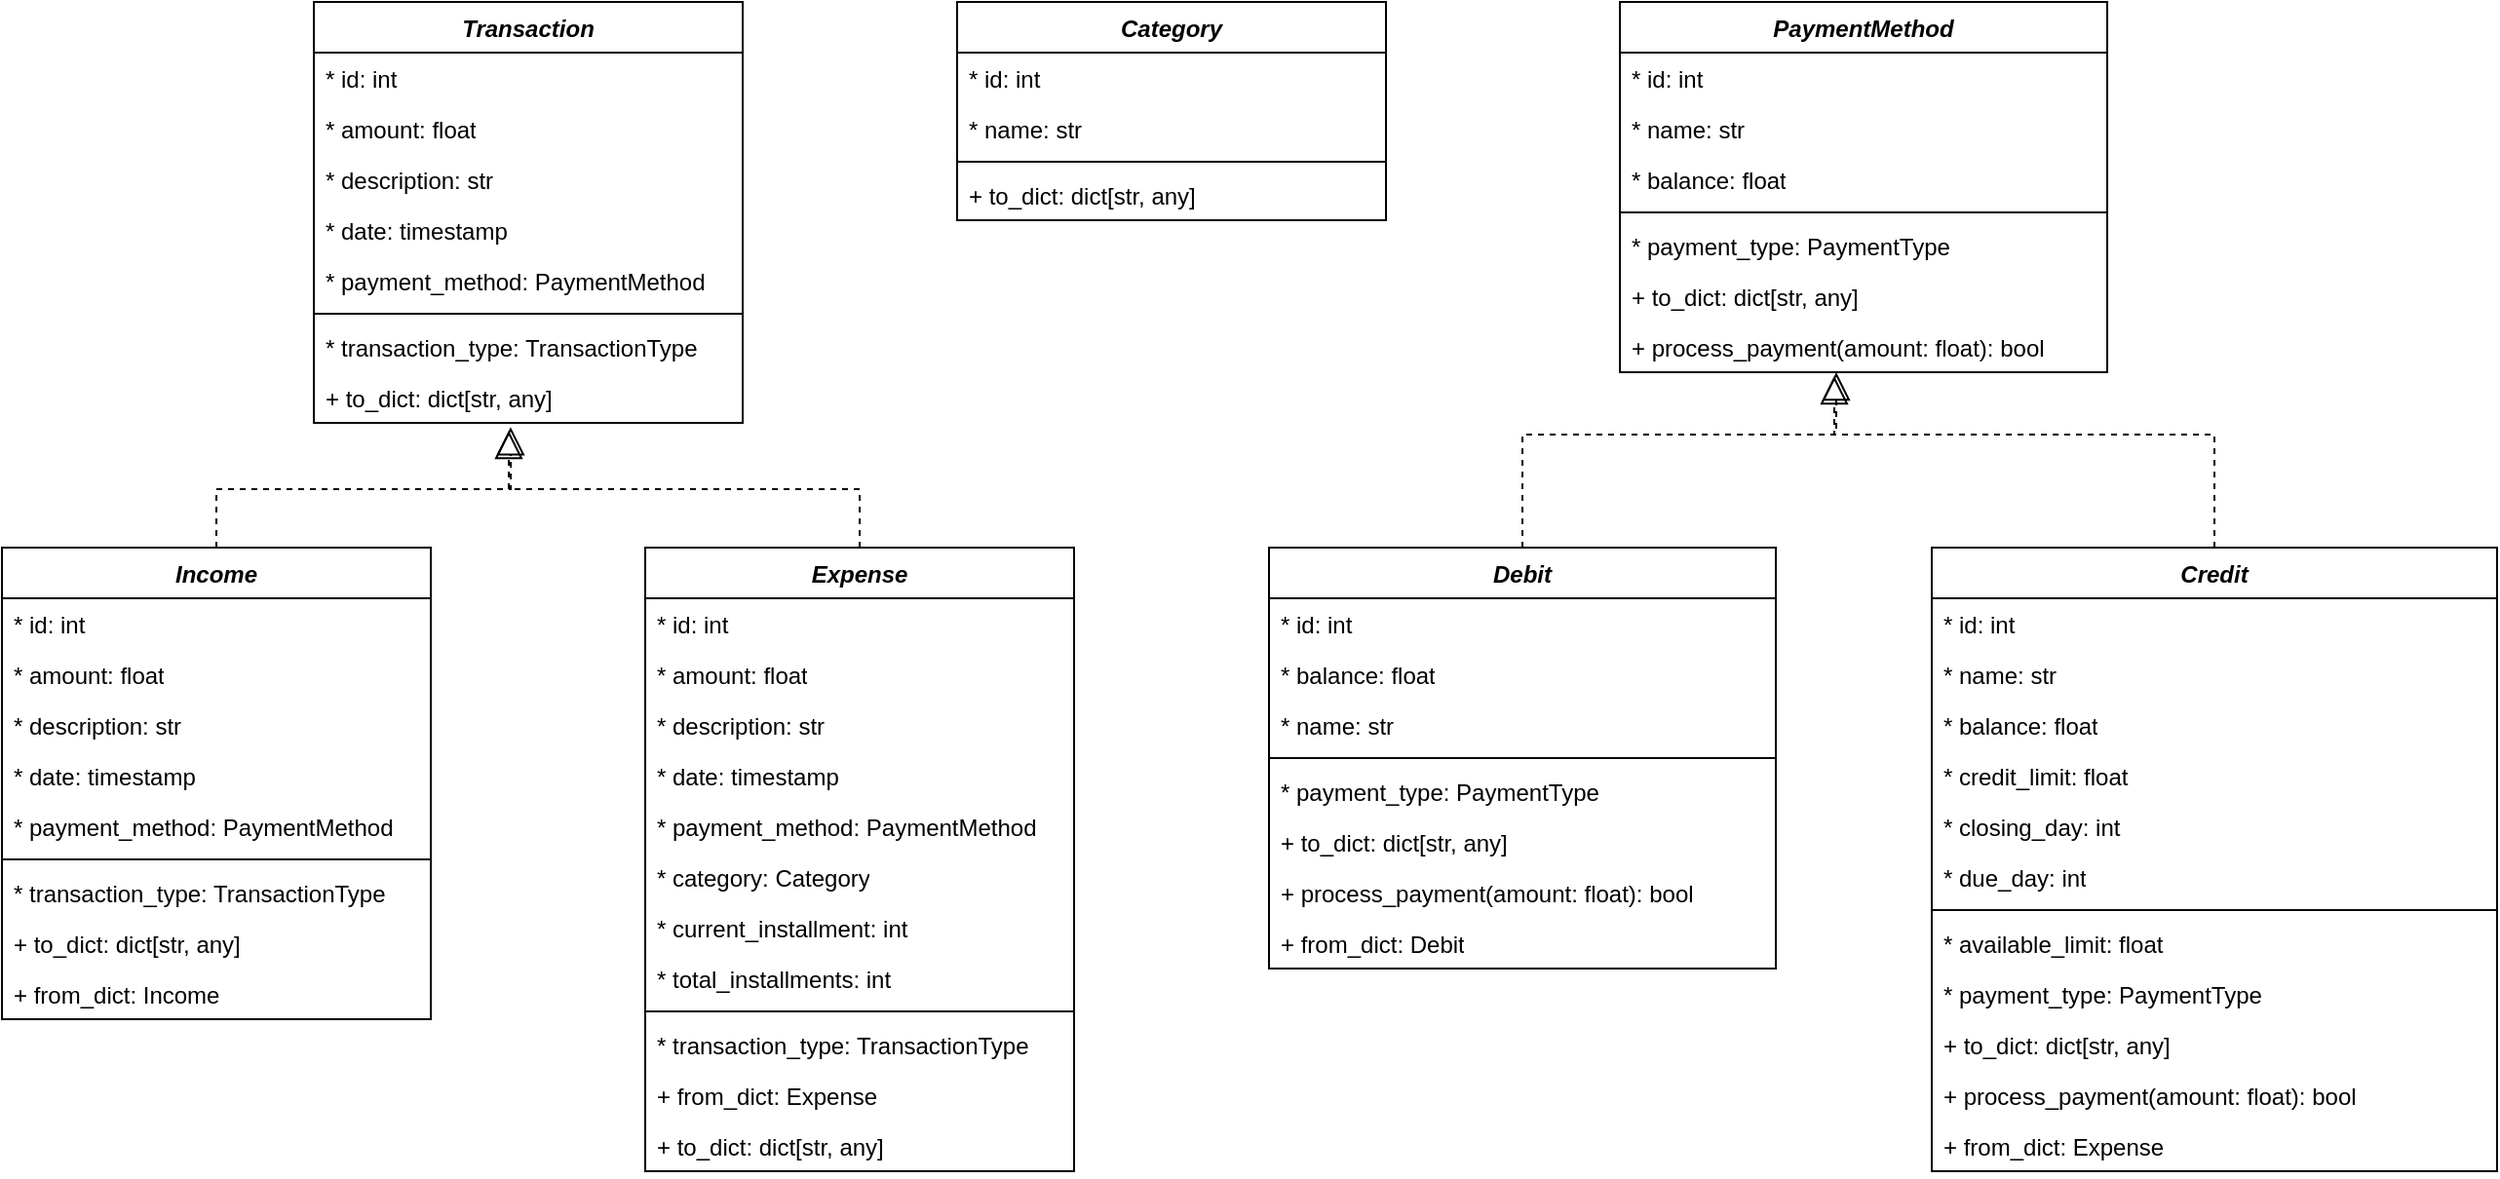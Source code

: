 <mxfile version="27.0.5">
  <diagram name="Página-1" id="glJOcvaWONBNWKPFWCOH">
    <mxGraphModel dx="1646" dy="1798" grid="1" gridSize="10" guides="1" tooltips="1" connect="1" arrows="1" fold="1" page="1" pageScale="1" pageWidth="827" pageHeight="1169" math="0" shadow="0">
      <root>
        <mxCell id="0" />
        <mxCell id="1" parent="0" />
        <mxCell id="y29wwgT0Upa1jef-TGFV-1" value="&lt;i&gt;Transaction&lt;/i&gt;" style="swimlane;fontStyle=1;align=center;verticalAlign=top;childLayout=stackLayout;horizontal=1;startSize=26;horizontalStack=0;resizeParent=1;resizeParentMax=0;resizeLast=0;collapsible=1;marginBottom=0;whiteSpace=wrap;html=1;" parent="1" vertex="1">
          <mxGeometry x="-100" y="-120" width="220" height="216" as="geometry" />
        </mxCell>
        <mxCell id="y29wwgT0Upa1jef-TGFV-2" value="* id: int" style="text;strokeColor=none;fillColor=none;align=left;verticalAlign=top;spacingLeft=4;spacingRight=4;overflow=hidden;rotatable=0;points=[[0,0.5],[1,0.5]];portConstraint=eastwest;whiteSpace=wrap;html=1;" parent="y29wwgT0Upa1jef-TGFV-1" vertex="1">
          <mxGeometry y="26" width="220" height="26" as="geometry" />
        </mxCell>
        <mxCell id="y29wwgT0Upa1jef-TGFV-10" value="*&amp;nbsp;amount: float" style="text;strokeColor=none;fillColor=none;align=left;verticalAlign=top;spacingLeft=4;spacingRight=4;overflow=hidden;rotatable=0;points=[[0,0.5],[1,0.5]];portConstraint=eastwest;whiteSpace=wrap;html=1;" parent="y29wwgT0Upa1jef-TGFV-1" vertex="1">
          <mxGeometry y="52" width="220" height="26" as="geometry" />
        </mxCell>
        <mxCell id="y29wwgT0Upa1jef-TGFV-9" value="*&amp;nbsp;description: str" style="text;strokeColor=none;fillColor=none;align=left;verticalAlign=top;spacingLeft=4;spacingRight=4;overflow=hidden;rotatable=0;points=[[0,0.5],[1,0.5]];portConstraint=eastwest;whiteSpace=wrap;html=1;" parent="y29wwgT0Upa1jef-TGFV-1" vertex="1">
          <mxGeometry y="78" width="220" height="26" as="geometry" />
        </mxCell>
        <mxCell id="y29wwgT0Upa1jef-TGFV-8" value="*&amp;nbsp;date: timestamp" style="text;strokeColor=none;fillColor=none;align=left;verticalAlign=top;spacingLeft=4;spacingRight=4;overflow=hidden;rotatable=0;points=[[0,0.5],[1,0.5]];portConstraint=eastwest;whiteSpace=wrap;html=1;" parent="y29wwgT0Upa1jef-TGFV-1" vertex="1">
          <mxGeometry y="104" width="220" height="26" as="geometry" />
        </mxCell>
        <mxCell id="y29wwgT0Upa1jef-TGFV-5" value="* payment_method: PaymentMethod" style="text;strokeColor=none;fillColor=none;align=left;verticalAlign=top;spacingLeft=4;spacingRight=4;overflow=hidden;rotatable=0;points=[[0,0.5],[1,0.5]];portConstraint=eastwest;whiteSpace=wrap;html=1;" parent="y29wwgT0Upa1jef-TGFV-1" vertex="1">
          <mxGeometry y="130" width="220" height="26" as="geometry" />
        </mxCell>
        <mxCell id="y29wwgT0Upa1jef-TGFV-3" value="" style="line;strokeWidth=1;fillColor=none;align=left;verticalAlign=middle;spacingTop=-1;spacingLeft=3;spacingRight=3;rotatable=0;labelPosition=right;points=[];portConstraint=eastwest;strokeColor=inherit;" parent="y29wwgT0Upa1jef-TGFV-1" vertex="1">
          <mxGeometry y="156" width="220" height="8" as="geometry" />
        </mxCell>
        <mxCell id="m9dHpaMrici153sOGZXo-1" value="* transaction_type: TransactionType" style="text;strokeColor=none;fillColor=none;align=left;verticalAlign=top;spacingLeft=4;spacingRight=4;overflow=hidden;rotatable=0;points=[[0,0.5],[1,0.5]];portConstraint=eastwest;whiteSpace=wrap;html=1;" vertex="1" parent="y29wwgT0Upa1jef-TGFV-1">
          <mxGeometry y="164" width="220" height="26" as="geometry" />
        </mxCell>
        <mxCell id="y29wwgT0Upa1jef-TGFV-4" value="+ to_dict: dict[str, any]" style="text;strokeColor=none;fillColor=none;align=left;verticalAlign=top;spacingLeft=4;spacingRight=4;overflow=hidden;rotatable=0;points=[[0,0.5],[1,0.5]];portConstraint=eastwest;whiteSpace=wrap;html=1;" parent="y29wwgT0Upa1jef-TGFV-1" vertex="1">
          <mxGeometry y="190" width="220" height="26" as="geometry" />
        </mxCell>
        <mxCell id="y29wwgT0Upa1jef-TGFV-11" value="&lt;i&gt;Income&lt;/i&gt;" style="swimlane;fontStyle=1;align=center;verticalAlign=top;childLayout=stackLayout;horizontal=1;startSize=26;horizontalStack=0;resizeParent=1;resizeParentMax=0;resizeLast=0;collapsible=1;marginBottom=0;whiteSpace=wrap;html=1;" parent="1" vertex="1">
          <mxGeometry x="-260" y="160" width="220" height="242" as="geometry" />
        </mxCell>
        <mxCell id="m9dHpaMrici153sOGZXo-47" value="* id: int" style="text;strokeColor=none;fillColor=none;align=left;verticalAlign=top;spacingLeft=4;spacingRight=4;overflow=hidden;rotatable=0;points=[[0,0.5],[1,0.5]];portConstraint=eastwest;whiteSpace=wrap;html=1;" vertex="1" parent="y29wwgT0Upa1jef-TGFV-11">
          <mxGeometry y="26" width="220" height="26" as="geometry" />
        </mxCell>
        <mxCell id="m9dHpaMrici153sOGZXo-48" value="*&amp;nbsp;amount: float" style="text;strokeColor=none;fillColor=none;align=left;verticalAlign=top;spacingLeft=4;spacingRight=4;overflow=hidden;rotatable=0;points=[[0,0.5],[1,0.5]];portConstraint=eastwest;whiteSpace=wrap;html=1;" vertex="1" parent="y29wwgT0Upa1jef-TGFV-11">
          <mxGeometry y="52" width="220" height="26" as="geometry" />
        </mxCell>
        <mxCell id="m9dHpaMrici153sOGZXo-49" value="*&amp;nbsp;description: str" style="text;strokeColor=none;fillColor=none;align=left;verticalAlign=top;spacingLeft=4;spacingRight=4;overflow=hidden;rotatable=0;points=[[0,0.5],[1,0.5]];portConstraint=eastwest;whiteSpace=wrap;html=1;" vertex="1" parent="y29wwgT0Upa1jef-TGFV-11">
          <mxGeometry y="78" width="220" height="26" as="geometry" />
        </mxCell>
        <mxCell id="m9dHpaMrici153sOGZXo-50" value="*&amp;nbsp;date: timestamp" style="text;strokeColor=none;fillColor=none;align=left;verticalAlign=top;spacingLeft=4;spacingRight=4;overflow=hidden;rotatable=0;points=[[0,0.5],[1,0.5]];portConstraint=eastwest;whiteSpace=wrap;html=1;" vertex="1" parent="y29wwgT0Upa1jef-TGFV-11">
          <mxGeometry y="104" width="220" height="26" as="geometry" />
        </mxCell>
        <mxCell id="m9dHpaMrici153sOGZXo-51" value="* payment_method: PaymentMethod" style="text;strokeColor=none;fillColor=none;align=left;verticalAlign=top;spacingLeft=4;spacingRight=4;overflow=hidden;rotatable=0;points=[[0,0.5],[1,0.5]];portConstraint=eastwest;whiteSpace=wrap;html=1;" vertex="1" parent="y29wwgT0Upa1jef-TGFV-11">
          <mxGeometry y="130" width="220" height="26" as="geometry" />
        </mxCell>
        <mxCell id="y29wwgT0Upa1jef-TGFV-19" value="" style="line;strokeWidth=1;fillColor=none;align=left;verticalAlign=middle;spacingTop=-1;spacingLeft=3;spacingRight=3;rotatable=0;labelPosition=right;points=[];portConstraint=eastwest;strokeColor=inherit;" parent="y29wwgT0Upa1jef-TGFV-11" vertex="1">
          <mxGeometry y="156" width="220" height="8" as="geometry" />
        </mxCell>
        <mxCell id="m9dHpaMrici153sOGZXo-52" value="* transaction_type: TransactionType" style="text;strokeColor=none;fillColor=none;align=left;verticalAlign=top;spacingLeft=4;spacingRight=4;overflow=hidden;rotatable=0;points=[[0,0.5],[1,0.5]];portConstraint=eastwest;whiteSpace=wrap;html=1;" vertex="1" parent="y29wwgT0Upa1jef-TGFV-11">
          <mxGeometry y="164" width="220" height="26" as="geometry" />
        </mxCell>
        <mxCell id="m9dHpaMrici153sOGZXo-59" value="+ to_dict: dict[str, any]" style="text;strokeColor=none;fillColor=none;align=left;verticalAlign=top;spacingLeft=4;spacingRight=4;overflow=hidden;rotatable=0;points=[[0,0.5],[1,0.5]];portConstraint=eastwest;whiteSpace=wrap;html=1;" vertex="1" parent="y29wwgT0Upa1jef-TGFV-11">
          <mxGeometry y="190" width="220" height="26" as="geometry" />
        </mxCell>
        <mxCell id="y29wwgT0Upa1jef-TGFV-20" value="+ from_dict: Income" style="text;strokeColor=none;fillColor=none;align=left;verticalAlign=top;spacingLeft=4;spacingRight=4;overflow=hidden;rotatable=0;points=[[0,0.5],[1,0.5]];portConstraint=eastwest;whiteSpace=wrap;html=1;" parent="y29wwgT0Upa1jef-TGFV-11" vertex="1">
          <mxGeometry y="216" width="220" height="26" as="geometry" />
        </mxCell>
        <mxCell id="y29wwgT0Upa1jef-TGFV-21" value="&lt;i&gt;Expense&lt;/i&gt;" style="swimlane;fontStyle=1;align=center;verticalAlign=top;childLayout=stackLayout;horizontal=1;startSize=26;horizontalStack=0;resizeParent=1;resizeParentMax=0;resizeLast=0;collapsible=1;marginBottom=0;whiteSpace=wrap;html=1;" parent="1" vertex="1">
          <mxGeometry x="70" y="160" width="220" height="320" as="geometry" />
        </mxCell>
        <mxCell id="m9dHpaMrici153sOGZXo-53" value="* id: int" style="text;strokeColor=none;fillColor=none;align=left;verticalAlign=top;spacingLeft=4;spacingRight=4;overflow=hidden;rotatable=0;points=[[0,0.5],[1,0.5]];portConstraint=eastwest;whiteSpace=wrap;html=1;" vertex="1" parent="y29wwgT0Upa1jef-TGFV-21">
          <mxGeometry y="26" width="220" height="26" as="geometry" />
        </mxCell>
        <mxCell id="m9dHpaMrici153sOGZXo-54" value="*&amp;nbsp;amount: float" style="text;strokeColor=none;fillColor=none;align=left;verticalAlign=top;spacingLeft=4;spacingRight=4;overflow=hidden;rotatable=0;points=[[0,0.5],[1,0.5]];portConstraint=eastwest;whiteSpace=wrap;html=1;" vertex="1" parent="y29wwgT0Upa1jef-TGFV-21">
          <mxGeometry y="52" width="220" height="26" as="geometry" />
        </mxCell>
        <mxCell id="m9dHpaMrici153sOGZXo-55" value="*&amp;nbsp;description: str" style="text;strokeColor=none;fillColor=none;align=left;verticalAlign=top;spacingLeft=4;spacingRight=4;overflow=hidden;rotatable=0;points=[[0,0.5],[1,0.5]];portConstraint=eastwest;whiteSpace=wrap;html=1;" vertex="1" parent="y29wwgT0Upa1jef-TGFV-21">
          <mxGeometry y="78" width="220" height="26" as="geometry" />
        </mxCell>
        <mxCell id="m9dHpaMrici153sOGZXo-56" value="*&amp;nbsp;date: timestamp" style="text;strokeColor=none;fillColor=none;align=left;verticalAlign=top;spacingLeft=4;spacingRight=4;overflow=hidden;rotatable=0;points=[[0,0.5],[1,0.5]];portConstraint=eastwest;whiteSpace=wrap;html=1;" vertex="1" parent="y29wwgT0Upa1jef-TGFV-21">
          <mxGeometry y="104" width="220" height="26" as="geometry" />
        </mxCell>
        <mxCell id="m9dHpaMrici153sOGZXo-57" value="* payment_method: PaymentMethod" style="text;strokeColor=none;fillColor=none;align=left;verticalAlign=top;spacingLeft=4;spacingRight=4;overflow=hidden;rotatable=0;points=[[0,0.5],[1,0.5]];portConstraint=eastwest;whiteSpace=wrap;html=1;" vertex="1" parent="y29wwgT0Upa1jef-TGFV-21">
          <mxGeometry y="130" width="220" height="26" as="geometry" />
        </mxCell>
        <mxCell id="FSlDpaDDa9LVbXW0Pkce-2" value="* category: Category" style="text;strokeColor=none;fillColor=none;align=left;verticalAlign=top;spacingLeft=4;spacingRight=4;overflow=hidden;rotatable=0;points=[[0,0.5],[1,0.5]];portConstraint=eastwest;whiteSpace=wrap;html=1;" parent="y29wwgT0Upa1jef-TGFV-21" vertex="1">
          <mxGeometry y="156" width="220" height="26" as="geometry" />
        </mxCell>
        <mxCell id="y29wwgT0Upa1jef-TGFV-22" value="* current_installment: int" style="text;strokeColor=none;fillColor=none;align=left;verticalAlign=top;spacingLeft=4;spacingRight=4;overflow=hidden;rotatable=0;points=[[0,0.5],[1,0.5]];portConstraint=eastwest;whiteSpace=wrap;html=1;" parent="y29wwgT0Upa1jef-TGFV-21" vertex="1">
          <mxGeometry y="182" width="220" height="26" as="geometry" />
        </mxCell>
        <mxCell id="y29wwgT0Upa1jef-TGFV-23" value="* total_installments: int" style="text;strokeColor=none;fillColor=none;align=left;verticalAlign=top;spacingLeft=4;spacingRight=4;overflow=hidden;rotatable=0;points=[[0,0.5],[1,0.5]];portConstraint=eastwest;whiteSpace=wrap;html=1;" parent="y29wwgT0Upa1jef-TGFV-21" vertex="1">
          <mxGeometry y="208" width="220" height="26" as="geometry" />
        </mxCell>
        <mxCell id="y29wwgT0Upa1jef-TGFV-29" value="" style="line;strokeWidth=1;fillColor=none;align=left;verticalAlign=middle;spacingTop=-1;spacingLeft=3;spacingRight=3;rotatable=0;labelPosition=right;points=[];portConstraint=eastwest;strokeColor=inherit;" parent="y29wwgT0Upa1jef-TGFV-21" vertex="1">
          <mxGeometry y="234" width="220" height="8" as="geometry" />
        </mxCell>
        <mxCell id="m9dHpaMrici153sOGZXo-58" value="* transaction_type: TransactionType" style="text;strokeColor=none;fillColor=none;align=left;verticalAlign=top;spacingLeft=4;spacingRight=4;overflow=hidden;rotatable=0;points=[[0,0.5],[1,0.5]];portConstraint=eastwest;whiteSpace=wrap;html=1;" vertex="1" parent="y29wwgT0Upa1jef-TGFV-21">
          <mxGeometry y="242" width="220" height="26" as="geometry" />
        </mxCell>
        <mxCell id="y29wwgT0Upa1jef-TGFV-30" value="+ from_dict: Expense" style="text;strokeColor=none;fillColor=none;align=left;verticalAlign=top;spacingLeft=4;spacingRight=4;overflow=hidden;rotatable=0;points=[[0,0.5],[1,0.5]];portConstraint=eastwest;whiteSpace=wrap;html=1;" parent="y29wwgT0Upa1jef-TGFV-21" vertex="1">
          <mxGeometry y="268" width="220" height="26" as="geometry" />
        </mxCell>
        <mxCell id="m9dHpaMrici153sOGZXo-60" value="+ to_dict: dict[str, any]" style="text;strokeColor=none;fillColor=none;align=left;verticalAlign=top;spacingLeft=4;spacingRight=4;overflow=hidden;rotatable=0;points=[[0,0.5],[1,0.5]];portConstraint=eastwest;whiteSpace=wrap;html=1;" vertex="1" parent="y29wwgT0Upa1jef-TGFV-21">
          <mxGeometry y="294" width="220" height="26" as="geometry" />
        </mxCell>
        <mxCell id="FSlDpaDDa9LVbXW0Pkce-3" value="&lt;i&gt;Category&lt;/i&gt;" style="swimlane;fontStyle=1;align=center;verticalAlign=top;childLayout=stackLayout;horizontal=1;startSize=26;horizontalStack=0;resizeParent=1;resizeParentMax=0;resizeLast=0;collapsible=1;marginBottom=0;whiteSpace=wrap;html=1;" parent="1" vertex="1">
          <mxGeometry x="230" y="-120" width="220" height="112" as="geometry" />
        </mxCell>
        <mxCell id="FSlDpaDDa9LVbXW0Pkce-4" value="* id: int" style="text;strokeColor=none;fillColor=none;align=left;verticalAlign=top;spacingLeft=4;spacingRight=4;overflow=hidden;rotatable=0;points=[[0,0.5],[1,0.5]];portConstraint=eastwest;whiteSpace=wrap;html=1;" parent="FSlDpaDDa9LVbXW0Pkce-3" vertex="1">
          <mxGeometry y="26" width="220" height="26" as="geometry" />
        </mxCell>
        <mxCell id="FSlDpaDDa9LVbXW0Pkce-7" value="* name: str" style="text;strokeColor=none;fillColor=none;align=left;verticalAlign=top;spacingLeft=4;spacingRight=4;overflow=hidden;rotatable=0;points=[[0,0.5],[1,0.5]];portConstraint=eastwest;whiteSpace=wrap;html=1;" parent="FSlDpaDDa9LVbXW0Pkce-3" vertex="1">
          <mxGeometry y="52" width="220" height="26" as="geometry" />
        </mxCell>
        <mxCell id="FSlDpaDDa9LVbXW0Pkce-5" value="" style="line;strokeWidth=1;fillColor=none;align=left;verticalAlign=middle;spacingTop=-1;spacingLeft=3;spacingRight=3;rotatable=0;labelPosition=right;points=[];portConstraint=eastwest;strokeColor=inherit;" parent="FSlDpaDDa9LVbXW0Pkce-3" vertex="1">
          <mxGeometry y="78" width="220" height="8" as="geometry" />
        </mxCell>
        <mxCell id="FSlDpaDDa9LVbXW0Pkce-6" value="+ to_dict: dict[str, any]" style="text;strokeColor=none;fillColor=none;align=left;verticalAlign=top;spacingLeft=4;spacingRight=4;overflow=hidden;rotatable=0;points=[[0,0.5],[1,0.5]];portConstraint=eastwest;whiteSpace=wrap;html=1;" parent="FSlDpaDDa9LVbXW0Pkce-3" vertex="1">
          <mxGeometry y="86" width="220" height="26" as="geometry" />
        </mxCell>
        <mxCell id="m9dHpaMrici153sOGZXo-6" value="" style="endArrow=block;dashed=1;endFill=0;endSize=12;html=1;rounded=0;entryX=0.459;entryY=1.084;entryDx=0;entryDy=0;entryPerimeter=0;exitX=0.5;exitY=0;exitDx=0;exitDy=0;" edge="1" parent="1" source="y29wwgT0Upa1jef-TGFV-11" target="y29wwgT0Upa1jef-TGFV-4">
          <mxGeometry width="160" relative="1" as="geometry">
            <mxPoint x="-190" y="90" as="sourcePoint" />
            <mxPoint x="-30" y="90" as="targetPoint" />
            <Array as="points">
              <mxPoint x="-150" y="130" />
              <mxPoint x="1" y="130" />
            </Array>
          </mxGeometry>
        </mxCell>
        <mxCell id="m9dHpaMrici153sOGZXo-8" value="" style="endArrow=block;dashed=1;endFill=0;endSize=12;html=1;rounded=0;exitX=0.5;exitY=0;exitDx=0;exitDy=0;" edge="1" parent="1" source="y29wwgT0Upa1jef-TGFV-21">
          <mxGeometry width="160" relative="1" as="geometry">
            <mxPoint x="-140" y="170" as="sourcePoint" />
            <mxPoint y="100" as="targetPoint" />
            <Array as="points">
              <mxPoint x="180" y="130" />
              <mxPoint y="130" />
            </Array>
          </mxGeometry>
        </mxCell>
        <mxCell id="m9dHpaMrici153sOGZXo-9" value="&lt;i&gt;PaymentMethod&lt;/i&gt;" style="swimlane;fontStyle=1;align=center;verticalAlign=top;childLayout=stackLayout;horizontal=1;startSize=26;horizontalStack=0;resizeParent=1;resizeParentMax=0;resizeLast=0;collapsible=1;marginBottom=0;whiteSpace=wrap;html=1;" vertex="1" parent="1">
          <mxGeometry x="570" y="-120" width="250" height="190" as="geometry" />
        </mxCell>
        <mxCell id="m9dHpaMrici153sOGZXo-10" value="* id: int" style="text;strokeColor=none;fillColor=none;align=left;verticalAlign=top;spacingLeft=4;spacingRight=4;overflow=hidden;rotatable=0;points=[[0,0.5],[1,0.5]];portConstraint=eastwest;whiteSpace=wrap;html=1;" vertex="1" parent="m9dHpaMrici153sOGZXo-9">
          <mxGeometry y="26" width="250" height="26" as="geometry" />
        </mxCell>
        <mxCell id="m9dHpaMrici153sOGZXo-11" value="*&amp;nbsp;name: str" style="text;strokeColor=none;fillColor=none;align=left;verticalAlign=top;spacingLeft=4;spacingRight=4;overflow=hidden;rotatable=0;points=[[0,0.5],[1,0.5]];portConstraint=eastwest;whiteSpace=wrap;html=1;" vertex="1" parent="m9dHpaMrici153sOGZXo-9">
          <mxGeometry y="52" width="250" height="26" as="geometry" />
        </mxCell>
        <mxCell id="m9dHpaMrici153sOGZXo-12" value="*&amp;nbsp;balance: float" style="text;strokeColor=none;fillColor=none;align=left;verticalAlign=top;spacingLeft=4;spacingRight=4;overflow=hidden;rotatable=0;points=[[0,0.5],[1,0.5]];portConstraint=eastwest;whiteSpace=wrap;html=1;" vertex="1" parent="m9dHpaMrici153sOGZXo-9">
          <mxGeometry y="78" width="250" height="26" as="geometry" />
        </mxCell>
        <mxCell id="m9dHpaMrici153sOGZXo-16" value="" style="line;strokeWidth=1;fillColor=none;align=left;verticalAlign=middle;spacingTop=-1;spacingLeft=3;spacingRight=3;rotatable=0;labelPosition=right;points=[];portConstraint=eastwest;strokeColor=inherit;" vertex="1" parent="m9dHpaMrici153sOGZXo-9">
          <mxGeometry y="104" width="250" height="8" as="geometry" />
        </mxCell>
        <mxCell id="m9dHpaMrici153sOGZXo-33" value="* payment_type: PaymentType" style="text;strokeColor=none;fillColor=none;align=left;verticalAlign=top;spacingLeft=4;spacingRight=4;overflow=hidden;rotatable=0;points=[[0,0.5],[1,0.5]];portConstraint=eastwest;whiteSpace=wrap;html=1;" vertex="1" parent="m9dHpaMrici153sOGZXo-9">
          <mxGeometry y="112" width="250" height="26" as="geometry" />
        </mxCell>
        <mxCell id="m9dHpaMrici153sOGZXo-17" value="+ to_dict: dict[str, any]" style="text;strokeColor=none;fillColor=none;align=left;verticalAlign=top;spacingLeft=4;spacingRight=4;overflow=hidden;rotatable=0;points=[[0,0.5],[1,0.5]];portConstraint=eastwest;whiteSpace=wrap;html=1;" vertex="1" parent="m9dHpaMrici153sOGZXo-9">
          <mxGeometry y="138" width="250" height="26" as="geometry" />
        </mxCell>
        <mxCell id="m9dHpaMrici153sOGZXo-19" value="+ process_payment(amount: float): bool" style="text;strokeColor=none;fillColor=none;align=left;verticalAlign=top;spacingLeft=4;spacingRight=4;overflow=hidden;rotatable=0;points=[[0,0.5],[1,0.5]];portConstraint=eastwest;whiteSpace=wrap;html=1;" vertex="1" parent="m9dHpaMrici153sOGZXo-9">
          <mxGeometry y="164" width="250" height="26" as="geometry" />
        </mxCell>
        <mxCell id="m9dHpaMrici153sOGZXo-20" value="&lt;i&gt;Debit&lt;/i&gt;" style="swimlane;fontStyle=1;align=center;verticalAlign=top;childLayout=stackLayout;horizontal=1;startSize=26;horizontalStack=0;resizeParent=1;resizeParentMax=0;resizeLast=0;collapsible=1;marginBottom=0;whiteSpace=wrap;html=1;" vertex="1" parent="1">
          <mxGeometry x="390" y="160" width="260" height="216" as="geometry" />
        </mxCell>
        <mxCell id="m9dHpaMrici153sOGZXo-34" value="* id: int" style="text;strokeColor=none;fillColor=none;align=left;verticalAlign=top;spacingLeft=4;spacingRight=4;overflow=hidden;rotatable=0;points=[[0,0.5],[1,0.5]];portConstraint=eastwest;whiteSpace=wrap;html=1;" vertex="1" parent="m9dHpaMrici153sOGZXo-20">
          <mxGeometry y="26" width="260" height="26" as="geometry" />
        </mxCell>
        <mxCell id="m9dHpaMrici153sOGZXo-36" value="*&amp;nbsp;balance: float" style="text;strokeColor=none;fillColor=none;align=left;verticalAlign=top;spacingLeft=4;spacingRight=4;overflow=hidden;rotatable=0;points=[[0,0.5],[1,0.5]];portConstraint=eastwest;whiteSpace=wrap;html=1;" vertex="1" parent="m9dHpaMrici153sOGZXo-20">
          <mxGeometry y="52" width="260" height="26" as="geometry" />
        </mxCell>
        <mxCell id="m9dHpaMrici153sOGZXo-35" value="*&amp;nbsp;name: str" style="text;strokeColor=none;fillColor=none;align=left;verticalAlign=top;spacingLeft=4;spacingRight=4;overflow=hidden;rotatable=0;points=[[0,0.5],[1,0.5]];portConstraint=eastwest;whiteSpace=wrap;html=1;" vertex="1" parent="m9dHpaMrici153sOGZXo-20">
          <mxGeometry y="78" width="260" height="26" as="geometry" />
        </mxCell>
        <mxCell id="m9dHpaMrici153sOGZXo-22" value="" style="line;strokeWidth=1;fillColor=none;align=left;verticalAlign=middle;spacingTop=-1;spacingLeft=3;spacingRight=3;rotatable=0;labelPosition=right;points=[];portConstraint=eastwest;strokeColor=inherit;" vertex="1" parent="m9dHpaMrici153sOGZXo-20">
          <mxGeometry y="104" width="260" height="8" as="geometry" />
        </mxCell>
        <mxCell id="m9dHpaMrici153sOGZXo-40" value="* payment_type: PaymentType" style="text;strokeColor=none;fillColor=none;align=left;verticalAlign=top;spacingLeft=4;spacingRight=4;overflow=hidden;rotatable=0;points=[[0,0.5],[1,0.5]];portConstraint=eastwest;whiteSpace=wrap;html=1;" vertex="1" parent="m9dHpaMrici153sOGZXo-20">
          <mxGeometry y="112" width="260" height="26" as="geometry" />
        </mxCell>
        <mxCell id="m9dHpaMrici153sOGZXo-41" value="+ to_dict: dict[str, any]" style="text;strokeColor=none;fillColor=none;align=left;verticalAlign=top;spacingLeft=4;spacingRight=4;overflow=hidden;rotatable=0;points=[[0,0.5],[1,0.5]];portConstraint=eastwest;whiteSpace=wrap;html=1;" vertex="1" parent="m9dHpaMrici153sOGZXo-20">
          <mxGeometry y="138" width="260" height="26" as="geometry" />
        </mxCell>
        <mxCell id="m9dHpaMrici153sOGZXo-42" value="+ process_payment(amount: float): bool" style="text;strokeColor=none;fillColor=none;align=left;verticalAlign=top;spacingLeft=4;spacingRight=4;overflow=hidden;rotatable=0;points=[[0,0.5],[1,0.5]];portConstraint=eastwest;whiteSpace=wrap;html=1;" vertex="1" parent="m9dHpaMrici153sOGZXo-20">
          <mxGeometry y="164" width="260" height="26" as="geometry" />
        </mxCell>
        <mxCell id="m9dHpaMrici153sOGZXo-23" value="+ from_dict: Debit" style="text;strokeColor=none;fillColor=none;align=left;verticalAlign=top;spacingLeft=4;spacingRight=4;overflow=hidden;rotatable=0;points=[[0,0.5],[1,0.5]];portConstraint=eastwest;whiteSpace=wrap;html=1;" vertex="1" parent="m9dHpaMrici153sOGZXo-20">
          <mxGeometry y="190" width="260" height="26" as="geometry" />
        </mxCell>
        <mxCell id="m9dHpaMrici153sOGZXo-24" value="&lt;i&gt;Credit&lt;/i&gt;" style="swimlane;fontStyle=1;align=center;verticalAlign=top;childLayout=stackLayout;horizontal=1;startSize=26;horizontalStack=0;resizeParent=1;resizeParentMax=0;resizeLast=0;collapsible=1;marginBottom=0;whiteSpace=wrap;html=1;" vertex="1" parent="1">
          <mxGeometry x="730" y="160" width="290" height="320" as="geometry" />
        </mxCell>
        <mxCell id="m9dHpaMrici153sOGZXo-37" value="* id: int" style="text;strokeColor=none;fillColor=none;align=left;verticalAlign=top;spacingLeft=4;spacingRight=4;overflow=hidden;rotatable=0;points=[[0,0.5],[1,0.5]];portConstraint=eastwest;whiteSpace=wrap;html=1;" vertex="1" parent="m9dHpaMrici153sOGZXo-24">
          <mxGeometry y="26" width="290" height="26" as="geometry" />
        </mxCell>
        <mxCell id="m9dHpaMrici153sOGZXo-38" value="*&amp;nbsp;name: str" style="text;strokeColor=none;fillColor=none;align=left;verticalAlign=top;spacingLeft=4;spacingRight=4;overflow=hidden;rotatable=0;points=[[0,0.5],[1,0.5]];portConstraint=eastwest;whiteSpace=wrap;html=1;" vertex="1" parent="m9dHpaMrici153sOGZXo-24">
          <mxGeometry y="52" width="290" height="26" as="geometry" />
        </mxCell>
        <mxCell id="m9dHpaMrici153sOGZXo-39" value="*&amp;nbsp;balance: float" style="text;strokeColor=none;fillColor=none;align=left;verticalAlign=top;spacingLeft=4;spacingRight=4;overflow=hidden;rotatable=0;points=[[0,0.5],[1,0.5]];portConstraint=eastwest;whiteSpace=wrap;html=1;" vertex="1" parent="m9dHpaMrici153sOGZXo-24">
          <mxGeometry y="78" width="290" height="26" as="geometry" />
        </mxCell>
        <mxCell id="m9dHpaMrici153sOGZXo-25" value="* credit_limit: float" style="text;strokeColor=none;fillColor=none;align=left;verticalAlign=top;spacingLeft=4;spacingRight=4;overflow=hidden;rotatable=0;points=[[0,0.5],[1,0.5]];portConstraint=eastwest;whiteSpace=wrap;html=1;" vertex="1" parent="m9dHpaMrici153sOGZXo-24">
          <mxGeometry y="104" width="290" height="26" as="geometry" />
        </mxCell>
        <mxCell id="m9dHpaMrici153sOGZXo-26" value="* closing_day: int" style="text;strokeColor=none;fillColor=none;align=left;verticalAlign=top;spacingLeft=4;spacingRight=4;overflow=hidden;rotatable=0;points=[[0,0.5],[1,0.5]];portConstraint=eastwest;whiteSpace=wrap;html=1;" vertex="1" parent="m9dHpaMrici153sOGZXo-24">
          <mxGeometry y="130" width="290" height="26" as="geometry" />
        </mxCell>
        <mxCell id="m9dHpaMrici153sOGZXo-27" value="* due_day: int" style="text;strokeColor=none;fillColor=none;align=left;verticalAlign=top;spacingLeft=4;spacingRight=4;overflow=hidden;rotatable=0;points=[[0,0.5],[1,0.5]];portConstraint=eastwest;whiteSpace=wrap;html=1;" vertex="1" parent="m9dHpaMrici153sOGZXo-24">
          <mxGeometry y="156" width="290" height="26" as="geometry" />
        </mxCell>
        <mxCell id="m9dHpaMrici153sOGZXo-29" value="" style="line;strokeWidth=1;fillColor=none;align=left;verticalAlign=middle;spacingTop=-1;spacingLeft=3;spacingRight=3;rotatable=0;labelPosition=right;points=[];portConstraint=eastwest;strokeColor=inherit;" vertex="1" parent="m9dHpaMrici153sOGZXo-24">
          <mxGeometry y="182" width="290" height="8" as="geometry" />
        </mxCell>
        <mxCell id="m9dHpaMrici153sOGZXo-28" value="* available_limit: float" style="text;strokeColor=none;fillColor=none;align=left;verticalAlign=top;spacingLeft=4;spacingRight=4;overflow=hidden;rotatable=0;points=[[0,0.5],[1,0.5]];portConstraint=eastwest;whiteSpace=wrap;html=1;" vertex="1" parent="m9dHpaMrici153sOGZXo-24">
          <mxGeometry y="190" width="290" height="26" as="geometry" />
        </mxCell>
        <mxCell id="m9dHpaMrici153sOGZXo-43" value="* payment_type: PaymentType" style="text;strokeColor=none;fillColor=none;align=left;verticalAlign=top;spacingLeft=4;spacingRight=4;overflow=hidden;rotatable=0;points=[[0,0.5],[1,0.5]];portConstraint=eastwest;whiteSpace=wrap;html=1;" vertex="1" parent="m9dHpaMrici153sOGZXo-24">
          <mxGeometry y="216" width="290" height="26" as="geometry" />
        </mxCell>
        <mxCell id="m9dHpaMrici153sOGZXo-44" value="+ to_dict: dict[str, any]" style="text;strokeColor=none;fillColor=none;align=left;verticalAlign=top;spacingLeft=4;spacingRight=4;overflow=hidden;rotatable=0;points=[[0,0.5],[1,0.5]];portConstraint=eastwest;whiteSpace=wrap;html=1;" vertex="1" parent="m9dHpaMrici153sOGZXo-24">
          <mxGeometry y="242" width="290" height="26" as="geometry" />
        </mxCell>
        <mxCell id="m9dHpaMrici153sOGZXo-45" value="+ process_payment(amount: float): bool" style="text;strokeColor=none;fillColor=none;align=left;verticalAlign=top;spacingLeft=4;spacingRight=4;overflow=hidden;rotatable=0;points=[[0,0.5],[1,0.5]];portConstraint=eastwest;whiteSpace=wrap;html=1;" vertex="1" parent="m9dHpaMrici153sOGZXo-24">
          <mxGeometry y="268" width="290" height="26" as="geometry" />
        </mxCell>
        <mxCell id="m9dHpaMrici153sOGZXo-30" value="+ from_dict: Expense" style="text;strokeColor=none;fillColor=none;align=left;verticalAlign=top;spacingLeft=4;spacingRight=4;overflow=hidden;rotatable=0;points=[[0,0.5],[1,0.5]];portConstraint=eastwest;whiteSpace=wrap;html=1;" vertex="1" parent="m9dHpaMrici153sOGZXo-24">
          <mxGeometry y="294" width="290" height="26" as="geometry" />
        </mxCell>
        <mxCell id="m9dHpaMrici153sOGZXo-31" value="" style="endArrow=block;dashed=1;endFill=0;endSize=12;html=1;rounded=0;entryX=0.459;entryY=1.084;entryDx=0;entryDy=0;entryPerimeter=0;exitX=0.5;exitY=0;exitDx=0;exitDy=0;" edge="1" parent="1" source="m9dHpaMrici153sOGZXo-20">
          <mxGeometry width="160" relative="1" as="geometry">
            <mxPoint x="530" y="132" as="sourcePoint" />
            <mxPoint x="681" y="70" as="targetPoint" />
            <Array as="points">
              <mxPoint x="520" y="102" />
              <mxPoint x="681" y="102" />
            </Array>
          </mxGeometry>
        </mxCell>
        <mxCell id="m9dHpaMrici153sOGZXo-32" value="" style="endArrow=block;dashed=1;endFill=0;endSize=12;html=1;rounded=0;exitX=0.5;exitY=0;exitDx=0;exitDy=0;" edge="1" parent="1" source="m9dHpaMrici153sOGZXo-24">
          <mxGeometry width="160" relative="1" as="geometry">
            <mxPoint x="860" y="132" as="sourcePoint" />
            <mxPoint x="680" y="72" as="targetPoint" />
            <Array as="points">
              <mxPoint x="875" y="102" />
              <mxPoint x="680" y="102" />
            </Array>
          </mxGeometry>
        </mxCell>
      </root>
    </mxGraphModel>
  </diagram>
</mxfile>

